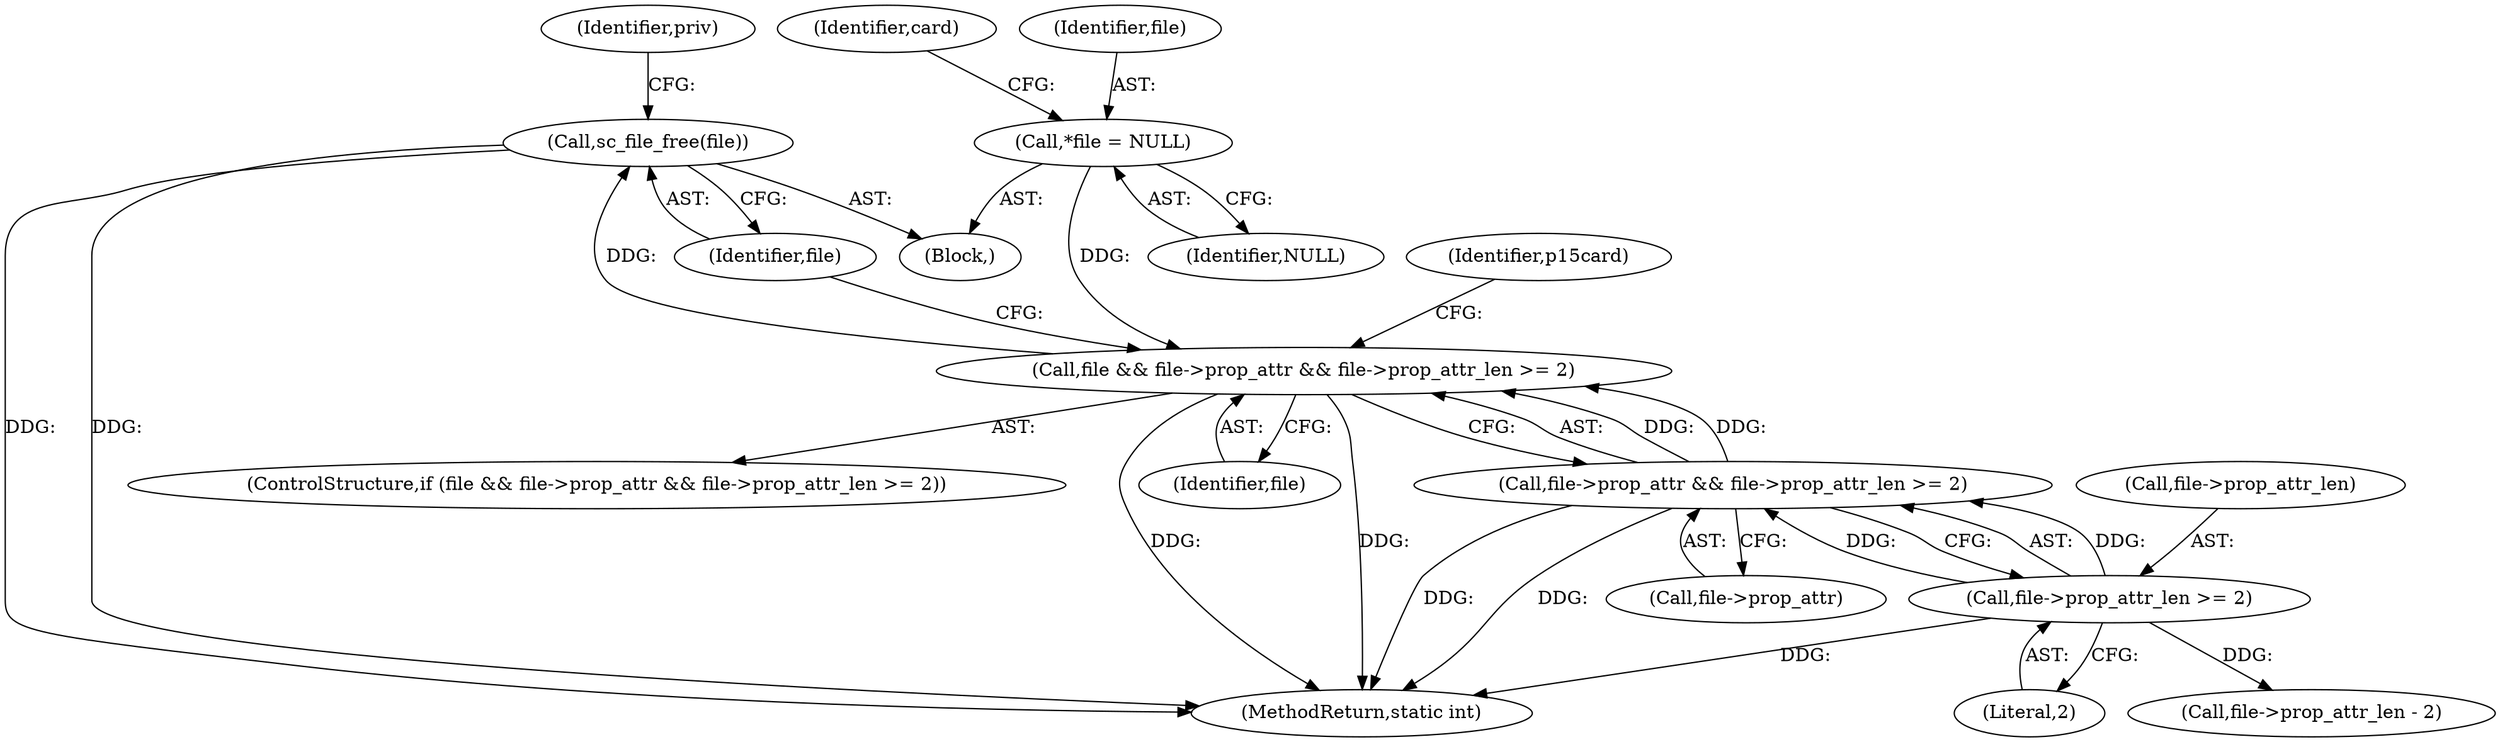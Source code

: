 digraph "0_OpenSC_360e95d45ac4123255a4c796db96337f332160ad#diff-d643a0fa169471dbf2912f4866dc49c5_6@API" {
"1000267" [label="(Call,sc_file_free(file))"];
"1000221" [label="(Call,file && file->prop_attr && file->prop_attr_len >= 2)"];
"1000123" [label="(Call,*file = NULL)"];
"1000223" [label="(Call,file->prop_attr && file->prop_attr_len >= 2)"];
"1000227" [label="(Call,file->prop_attr_len >= 2)"];
"1000224" [label="(Call,file->prop_attr)"];
"1000227" [label="(Call,file->prop_attr_len >= 2)"];
"1000228" [label="(Call,file->prop_attr_len)"];
"1000223" [label="(Call,file->prop_attr && file->prop_attr_len >= 2)"];
"1000125" [label="(Identifier,NULL)"];
"1001092" [label="(MethodReturn,static int)"];
"1000267" [label="(Call,sc_file_free(file))"];
"1000268" [label="(Identifier,file)"];
"1000124" [label="(Identifier,file)"];
"1000245" [label="(Call,file->prop_attr_len - 2)"];
"1000107" [label="(Block,)"];
"1000221" [label="(Call,file && file->prop_attr && file->prop_attr_len >= 2)"];
"1000220" [label="(ControlStructure,if (file && file->prop_attr && file->prop_attr_len >= 2))"];
"1000222" [label="(Identifier,file)"];
"1000272" [label="(Identifier,priv)"];
"1000141" [label="(Identifier,card)"];
"1000237" [label="(Identifier,p15card)"];
"1000231" [label="(Literal,2)"];
"1000123" [label="(Call,*file = NULL)"];
"1000267" -> "1000107"  [label="AST: "];
"1000267" -> "1000268"  [label="CFG: "];
"1000268" -> "1000267"  [label="AST: "];
"1000272" -> "1000267"  [label="CFG: "];
"1000267" -> "1001092"  [label="DDG: "];
"1000267" -> "1001092"  [label="DDG: "];
"1000221" -> "1000267"  [label="DDG: "];
"1000221" -> "1000220"  [label="AST: "];
"1000221" -> "1000222"  [label="CFG: "];
"1000221" -> "1000223"  [label="CFG: "];
"1000222" -> "1000221"  [label="AST: "];
"1000223" -> "1000221"  [label="AST: "];
"1000237" -> "1000221"  [label="CFG: "];
"1000268" -> "1000221"  [label="CFG: "];
"1000221" -> "1001092"  [label="DDG: "];
"1000221" -> "1001092"  [label="DDG: "];
"1000123" -> "1000221"  [label="DDG: "];
"1000223" -> "1000221"  [label="DDG: "];
"1000223" -> "1000221"  [label="DDG: "];
"1000123" -> "1000107"  [label="AST: "];
"1000123" -> "1000125"  [label="CFG: "];
"1000124" -> "1000123"  [label="AST: "];
"1000125" -> "1000123"  [label="AST: "];
"1000141" -> "1000123"  [label="CFG: "];
"1000223" -> "1000224"  [label="CFG: "];
"1000223" -> "1000227"  [label="CFG: "];
"1000224" -> "1000223"  [label="AST: "];
"1000227" -> "1000223"  [label="AST: "];
"1000223" -> "1001092"  [label="DDG: "];
"1000223" -> "1001092"  [label="DDG: "];
"1000227" -> "1000223"  [label="DDG: "];
"1000227" -> "1000223"  [label="DDG: "];
"1000227" -> "1000231"  [label="CFG: "];
"1000228" -> "1000227"  [label="AST: "];
"1000231" -> "1000227"  [label="AST: "];
"1000227" -> "1001092"  [label="DDG: "];
"1000227" -> "1000245"  [label="DDG: "];
}
